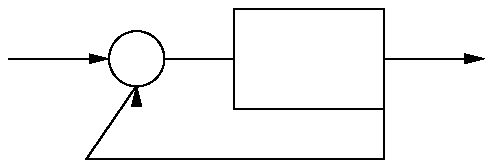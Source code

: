 .PS
  arrow
S: circle rad 10/72.27
  line right 0.35
G: box
  arrow
  line down G.ht from last arrow then left last arrow.c.x-S.x then to S.s
  arrow <- down 0.1 from S.s
.PE
